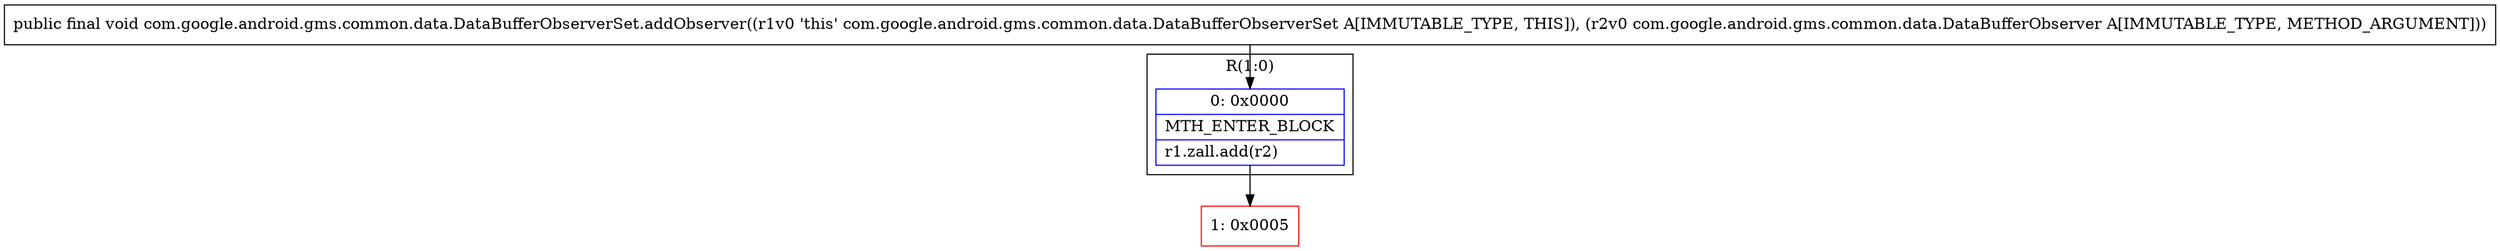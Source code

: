 digraph "CFG forcom.google.android.gms.common.data.DataBufferObserverSet.addObserver(Lcom\/google\/android\/gms\/common\/data\/DataBufferObserver;)V" {
subgraph cluster_Region_1019545652 {
label = "R(1:0)";
node [shape=record,color=blue];
Node_0 [shape=record,label="{0\:\ 0x0000|MTH_ENTER_BLOCK\l|r1.zall.add(r2)\l}"];
}
Node_1 [shape=record,color=red,label="{1\:\ 0x0005}"];
MethodNode[shape=record,label="{public final void com.google.android.gms.common.data.DataBufferObserverSet.addObserver((r1v0 'this' com.google.android.gms.common.data.DataBufferObserverSet A[IMMUTABLE_TYPE, THIS]), (r2v0 com.google.android.gms.common.data.DataBufferObserver A[IMMUTABLE_TYPE, METHOD_ARGUMENT])) }"];
MethodNode -> Node_0;
Node_0 -> Node_1;
}

